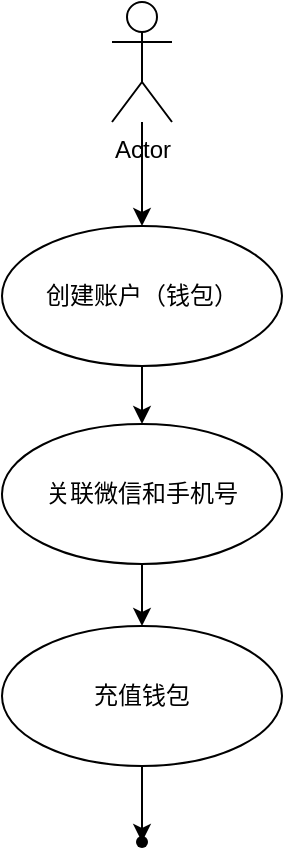 <mxfile version="27.1.4">
  <diagram name="第 1 页" id="vwSF962P4Bb4hbFgKbpc">
    <mxGraphModel dx="976" dy="663" grid="1" gridSize="10" guides="1" tooltips="1" connect="1" arrows="1" fold="1" page="1" pageScale="1" pageWidth="827" pageHeight="1169" math="0" shadow="0">
      <root>
        <mxCell id="0" />
        <mxCell id="1" parent="0" />
        <mxCell id="SRvkCGnkCyYj90OShJg2-7" style="edgeStyle=orthogonalEdgeStyle;rounded=0;orthogonalLoop=1;jettySize=auto;html=1;" edge="1" parent="1" source="SRvkCGnkCyYj90OShJg2-1" target="SRvkCGnkCyYj90OShJg2-4">
          <mxGeometry relative="1" as="geometry" />
        </mxCell>
        <mxCell id="SRvkCGnkCyYj90OShJg2-1" value="Actor" style="shape=umlActor;verticalLabelPosition=bottom;verticalAlign=top;html=1;outlineConnect=0;" vertex="1" parent="1">
          <mxGeometry x="345" y="10" width="30" height="60" as="geometry" />
        </mxCell>
        <mxCell id="SRvkCGnkCyYj90OShJg2-10" style="edgeStyle=orthogonalEdgeStyle;rounded=0;orthogonalLoop=1;jettySize=auto;html=1;" edge="1" parent="1" source="SRvkCGnkCyYj90OShJg2-3" target="SRvkCGnkCyYj90OShJg2-9">
          <mxGeometry relative="1" as="geometry" />
        </mxCell>
        <mxCell id="SRvkCGnkCyYj90OShJg2-3" value="关联微信和手机号" style="ellipse;whiteSpace=wrap;html=1;" vertex="1" parent="1">
          <mxGeometry x="290" y="221" width="140" height="70" as="geometry" />
        </mxCell>
        <mxCell id="SRvkCGnkCyYj90OShJg2-8" style="edgeStyle=orthogonalEdgeStyle;rounded=0;orthogonalLoop=1;jettySize=auto;html=1;" edge="1" parent="1" source="SRvkCGnkCyYj90OShJg2-4" target="SRvkCGnkCyYj90OShJg2-3">
          <mxGeometry relative="1" as="geometry" />
        </mxCell>
        <mxCell id="SRvkCGnkCyYj90OShJg2-4" value="创建账户（钱包）" style="ellipse;whiteSpace=wrap;html=1;" vertex="1" parent="1">
          <mxGeometry x="290" y="122" width="140" height="70" as="geometry" />
        </mxCell>
        <mxCell id="SRvkCGnkCyYj90OShJg2-9" value="充值钱包" style="ellipse;whiteSpace=wrap;html=1;" vertex="1" parent="1">
          <mxGeometry x="290" y="322" width="140" height="70" as="geometry" />
        </mxCell>
        <mxCell id="SRvkCGnkCyYj90OShJg2-11" value="" style="shape=waypoint;sketch=0;fillStyle=solid;size=6;pointerEvents=1;points=[];fillColor=none;resizable=0;rotatable=0;perimeter=centerPerimeter;snapToPoint=1;" vertex="1" parent="1">
          <mxGeometry x="350" y="420" width="20" height="20" as="geometry" />
        </mxCell>
        <mxCell id="SRvkCGnkCyYj90OShJg2-12" style="edgeStyle=orthogonalEdgeStyle;rounded=0;orthogonalLoop=1;jettySize=auto;html=1;entryX=0.5;entryY=0.9;entryDx=0;entryDy=0;entryPerimeter=0;" edge="1" parent="1" source="SRvkCGnkCyYj90OShJg2-9" target="SRvkCGnkCyYj90OShJg2-11">
          <mxGeometry relative="1" as="geometry" />
        </mxCell>
      </root>
    </mxGraphModel>
  </diagram>
</mxfile>
